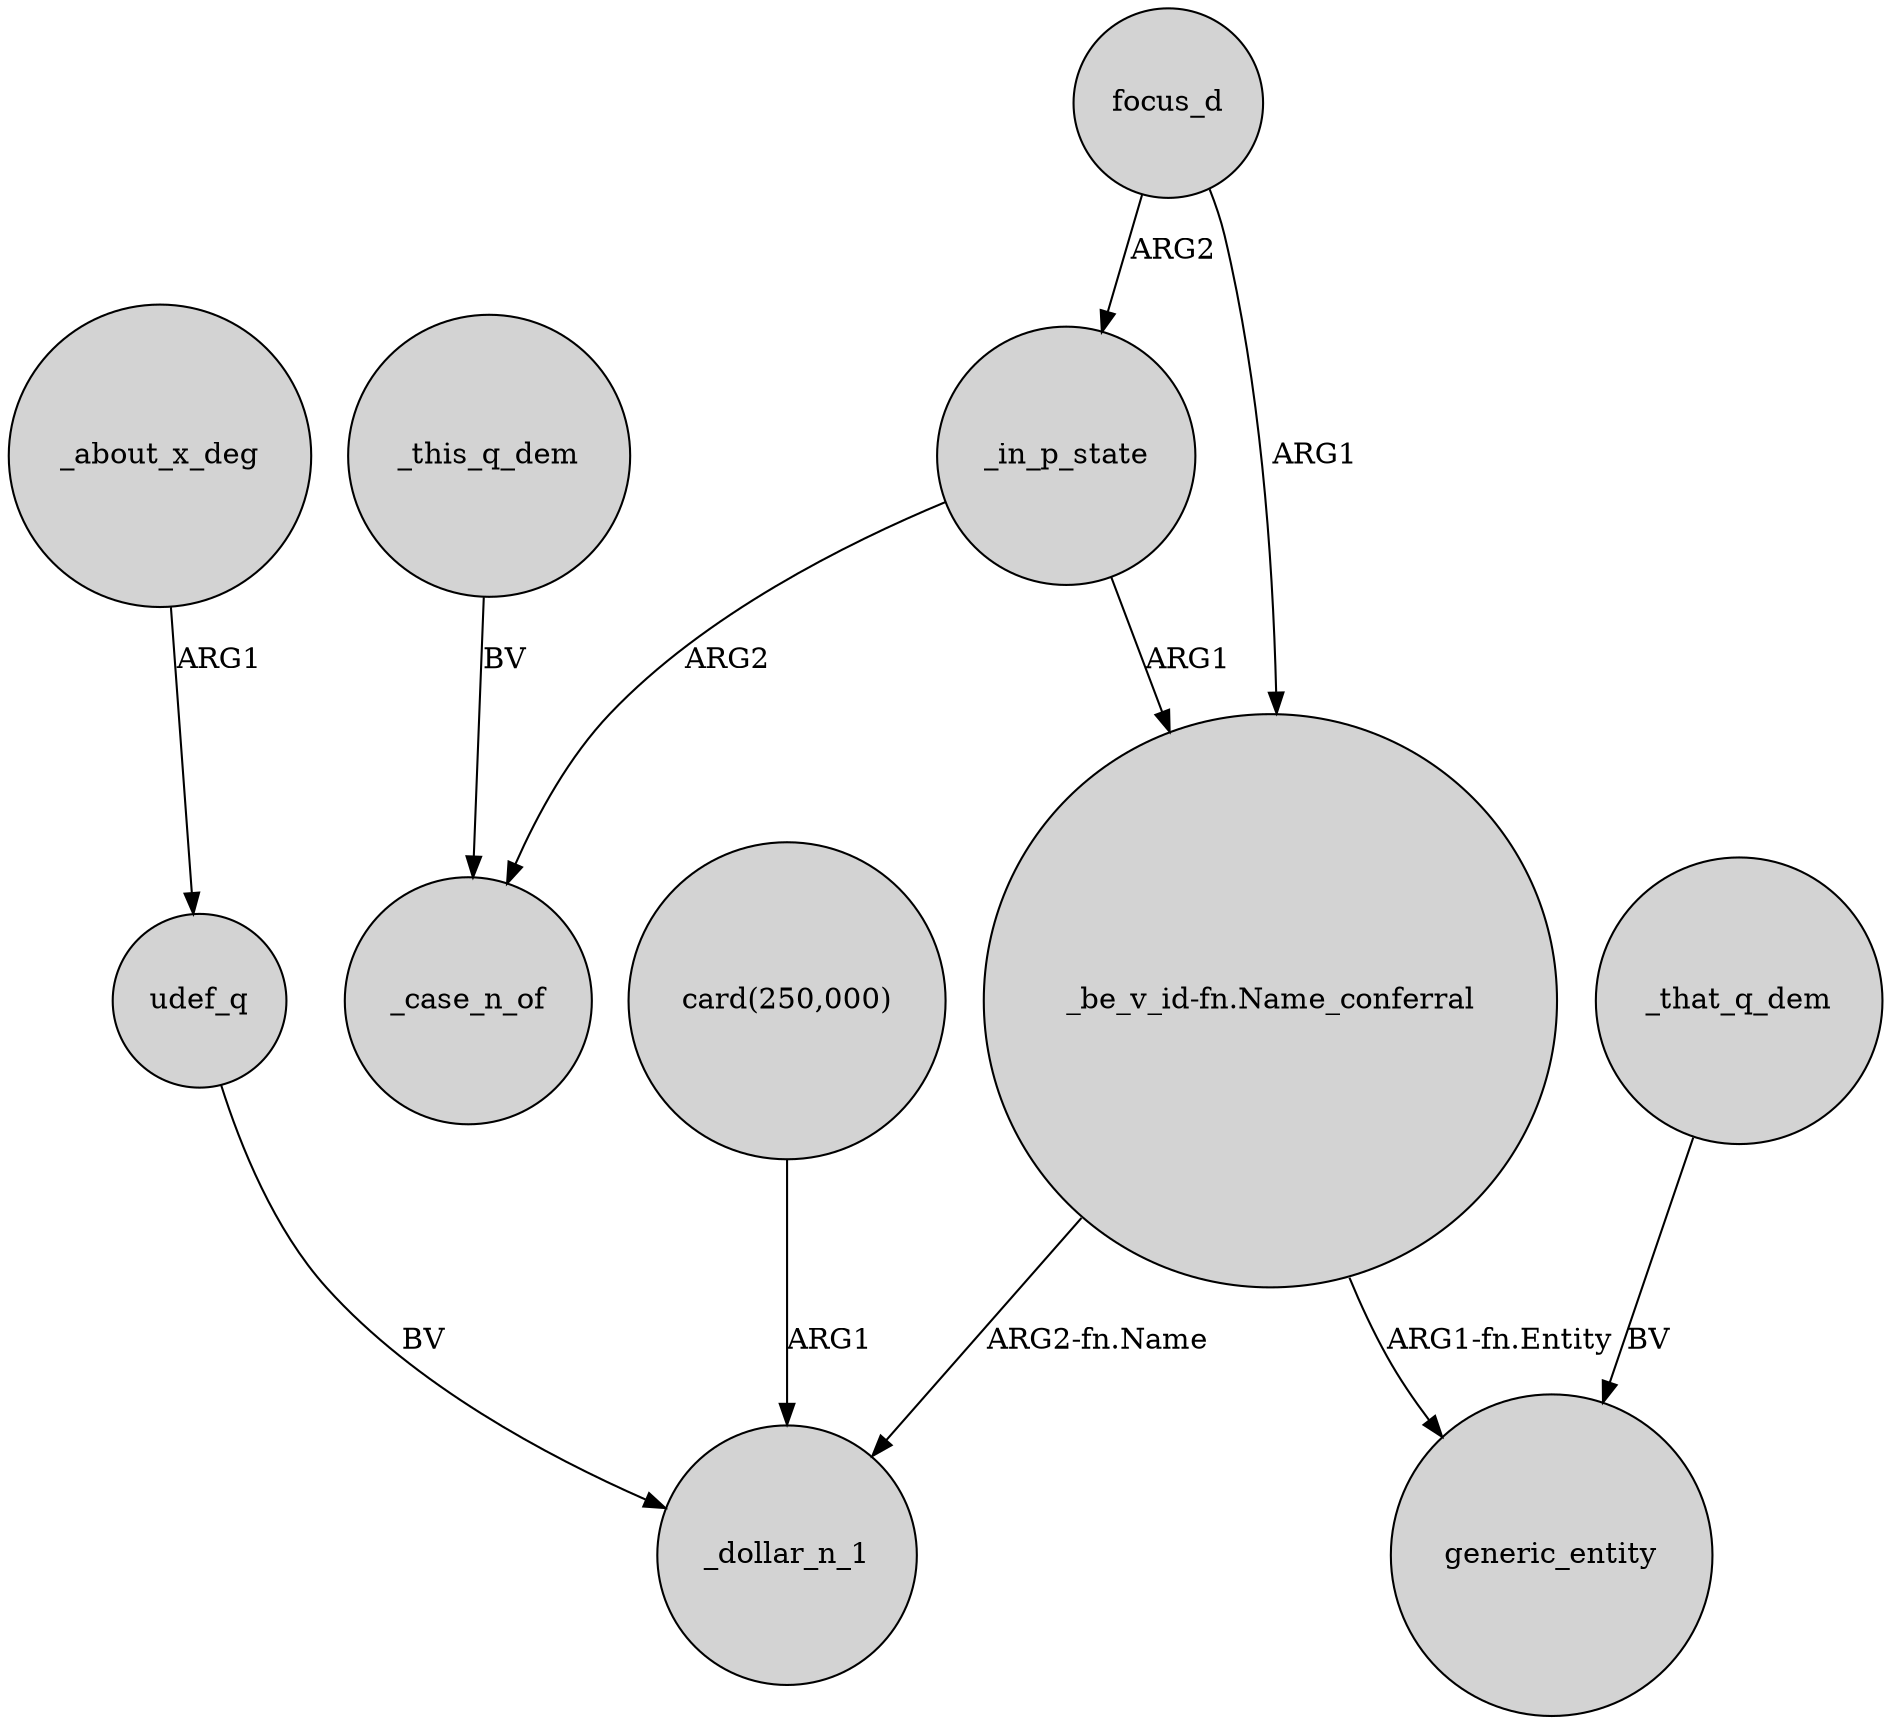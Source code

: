 digraph {
	node [shape=circle style=filled]
	_this_q_dem -> _case_n_of [label=BV]
	focus_d -> _in_p_state [label=ARG2]
	_in_p_state -> "_be_v_id-fn.Name_conferral" [label=ARG1]
	udef_q -> _dollar_n_1 [label=BV]
	_that_q_dem -> generic_entity [label=BV]
	"card(250,000)" -> _dollar_n_1 [label=ARG1]
	_about_x_deg -> udef_q [label=ARG1]
	"_be_v_id-fn.Name_conferral" -> generic_entity [label="ARG1-fn.Entity"]
	"_be_v_id-fn.Name_conferral" -> _dollar_n_1 [label="ARG2-fn.Name"]
	_in_p_state -> _case_n_of [label=ARG2]
	focus_d -> "_be_v_id-fn.Name_conferral" [label=ARG1]
}

